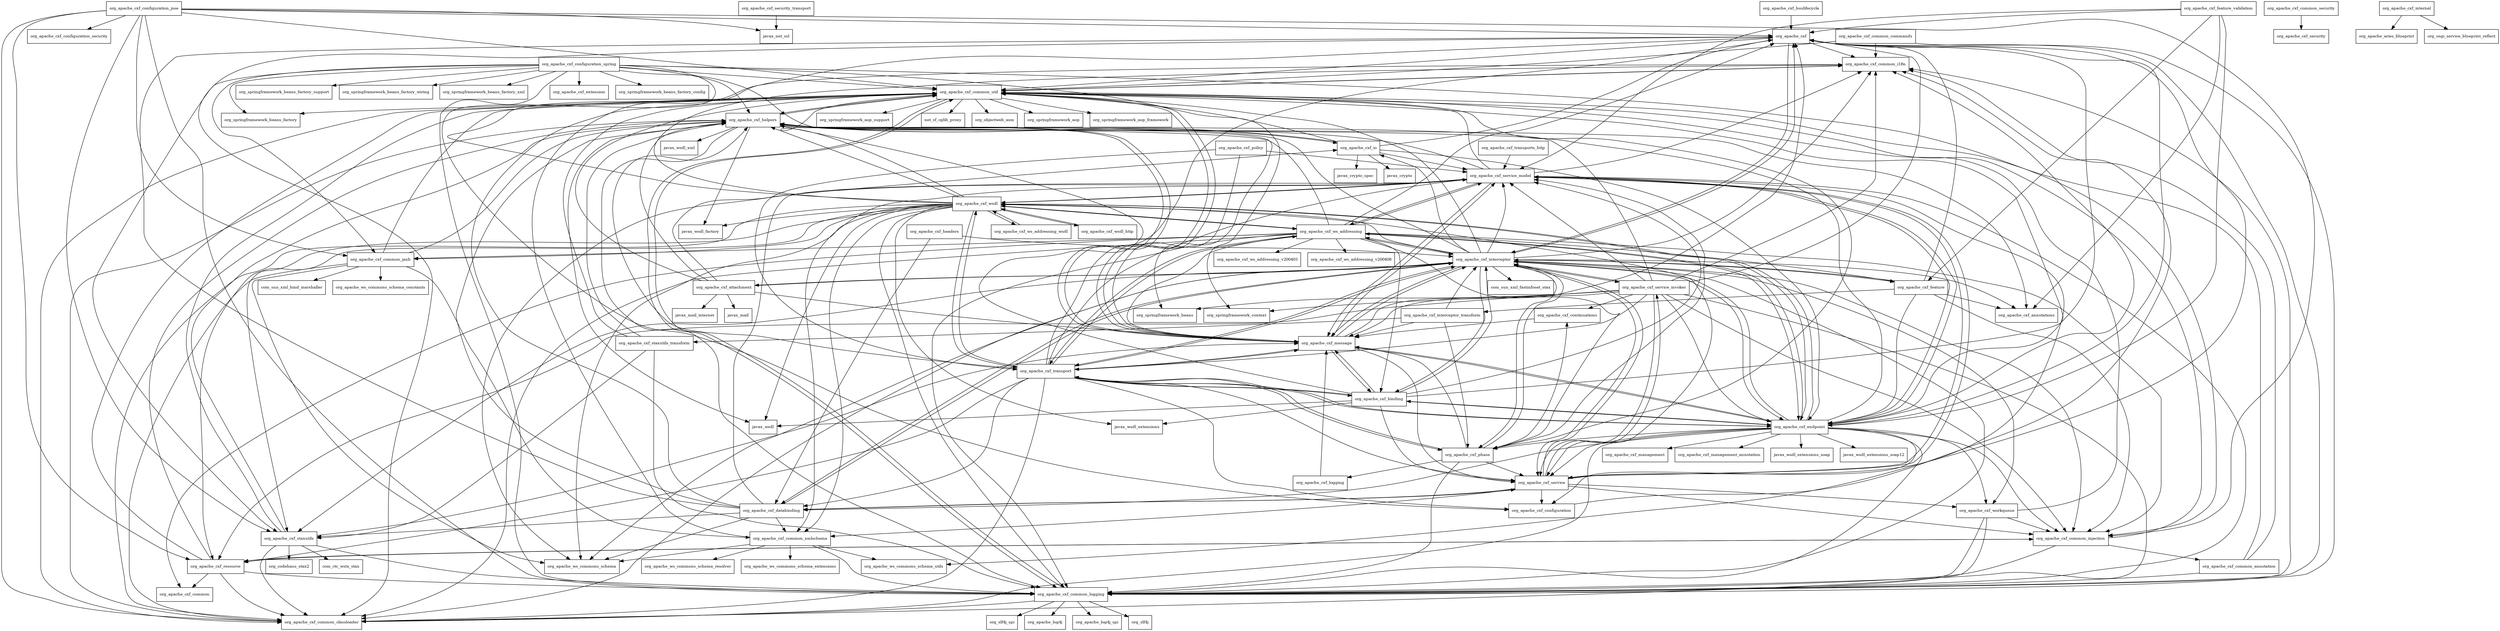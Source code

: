 digraph cxf_api_2_7_11_redhat_3_package_dependencies {
  node [shape = box, fontsize=10.0];
  org_apache_cxf -> org_apache_cxf_common_classloader;
  org_apache_cxf -> org_apache_cxf_common_i18n;
  org_apache_cxf -> org_apache_cxf_common_logging;
  org_apache_cxf -> org_apache_cxf_common_util;
  org_apache_cxf -> org_apache_cxf_interceptor;
  org_apache_cxf_attachment -> javax_mail;
  org_apache_cxf_attachment -> javax_mail_internet;
  org_apache_cxf_attachment -> org_apache_cxf_common_util;
  org_apache_cxf_attachment -> org_apache_cxf_helpers;
  org_apache_cxf_attachment -> org_apache_cxf_interceptor;
  org_apache_cxf_attachment -> org_apache_cxf_io;
  org_apache_cxf_attachment -> org_apache_cxf_message;
  org_apache_cxf_binding -> javax_wsdl;
  org_apache_cxf_binding -> javax_wsdl_extensions;
  org_apache_cxf_binding -> org_apache_cxf;
  org_apache_cxf_binding -> org_apache_cxf_endpoint;
  org_apache_cxf_binding -> org_apache_cxf_helpers;
  org_apache_cxf_binding -> org_apache_cxf_interceptor;
  org_apache_cxf_binding -> org_apache_cxf_message;
  org_apache_cxf_binding -> org_apache_cxf_service;
  org_apache_cxf_binding -> org_apache_cxf_service_model;
  org_apache_cxf_binding -> org_apache_cxf_transport;
  org_apache_cxf_buslifecycle -> org_apache_cxf;
  org_apache_cxf_common_annotation -> org_apache_cxf_common_i18n;
  org_apache_cxf_common_annotation -> org_apache_cxf_common_logging;
  org_apache_cxf_common_annotation -> org_apache_cxf_common_util;
  org_apache_cxf_common_commands -> org_apache_cxf_common_i18n;
  org_apache_cxf_common_commands -> org_apache_cxf_common_logging;
  org_apache_cxf_common_commands -> org_apache_cxf_common_util;
  org_apache_cxf_common_i18n -> org_apache_cxf_common_util;
  org_apache_cxf_common_injection -> org_apache_cxf_common_annotation;
  org_apache_cxf_common_injection -> org_apache_cxf_common_logging;
  org_apache_cxf_common_injection -> org_apache_cxf_common_util;
  org_apache_cxf_common_injection -> org_apache_cxf_resource;
  org_apache_cxf_common_jaxb -> com_sun_xml_bind_marshaller;
  org_apache_cxf_common_jaxb -> org_apache_cxf_common_classloader;
  org_apache_cxf_common_jaxb -> org_apache_cxf_common_util;
  org_apache_cxf_common_jaxb -> org_apache_cxf_common_xmlschema;
  org_apache_cxf_common_jaxb -> org_apache_cxf_helpers;
  org_apache_cxf_common_jaxb -> org_apache_ws_commons_schema;
  org_apache_cxf_common_jaxb -> org_apache_ws_commons_schema_constants;
  org_apache_cxf_common_logging -> org_apache_cxf_common_classloader;
  org_apache_cxf_common_logging -> org_apache_cxf_common_i18n;
  org_apache_cxf_common_logging -> org_apache_cxf_common_util;
  org_apache_cxf_common_logging -> org_apache_log4j;
  org_apache_cxf_common_logging -> org_apache_log4j_spi;
  org_apache_cxf_common_logging -> org_slf4j;
  org_apache_cxf_common_logging -> org_slf4j_spi;
  org_apache_cxf_common_security -> org_apache_cxf_security;
  org_apache_cxf_common_util -> net_sf_cglib_proxy;
  org_apache_cxf_common_util -> org_apache_cxf_common_classloader;
  org_apache_cxf_common_util -> org_apache_cxf_common_i18n;
  org_apache_cxf_common_util -> org_apache_cxf_common_logging;
  org_apache_cxf_common_util -> org_apache_cxf_helpers;
  org_apache_cxf_common_util -> org_apache_cxf_message;
  org_apache_cxf_common_util -> org_objectweb_asm;
  org_apache_cxf_common_util -> org_springframework_aop;
  org_apache_cxf_common_util -> org_springframework_aop_framework;
  org_apache_cxf_common_util -> org_springframework_aop_support;
  org_apache_cxf_common_util -> org_springframework_beans_factory;
  org_apache_cxf_common_xmlschema -> org_apache_cxf_common_i18n;
  org_apache_cxf_common_xmlschema -> org_apache_cxf_common_logging;
  org_apache_cxf_common_xmlschema -> org_apache_ws_commons_schema;
  org_apache_cxf_common_xmlschema -> org_apache_ws_commons_schema_extensions;
  org_apache_cxf_common_xmlschema -> org_apache_ws_commons_schema_resolver;
  org_apache_cxf_common_xmlschema -> org_apache_ws_commons_schema_utils;
  org_apache_cxf_configuration -> org_apache_cxf_common_i18n;
  org_apache_cxf_configuration_jsse -> javax_net_ssl;
  org_apache_cxf_configuration_jsse -> org_apache_cxf;
  org_apache_cxf_configuration_jsse -> org_apache_cxf_common_classloader;
  org_apache_cxf_configuration_jsse -> org_apache_cxf_common_injection;
  org_apache_cxf_configuration_jsse -> org_apache_cxf_common_jaxb;
  org_apache_cxf_configuration_jsse -> org_apache_cxf_common_logging;
  org_apache_cxf_configuration_jsse -> org_apache_cxf_common_util;
  org_apache_cxf_configuration_jsse -> org_apache_cxf_configuration_security;
  org_apache_cxf_configuration_jsse -> org_apache_cxf_resource;
  org_apache_cxf_configuration_jsse -> org_apache_cxf_staxutils;
  org_apache_cxf_configuration_spring -> org_apache_cxf_common_injection;
  org_apache_cxf_configuration_spring -> org_apache_cxf_common_jaxb;
  org_apache_cxf_configuration_spring -> org_apache_cxf_common_logging;
  org_apache_cxf_configuration_spring -> org_apache_cxf_common_util;
  org_apache_cxf_configuration_spring -> org_apache_cxf_configuration;
  org_apache_cxf_configuration_spring -> org_apache_cxf_extension;
  org_apache_cxf_configuration_spring -> org_apache_cxf_helpers;
  org_apache_cxf_configuration_spring -> org_apache_cxf_staxutils;
  org_apache_cxf_configuration_spring -> org_springframework_beans;
  org_apache_cxf_configuration_spring -> org_springframework_beans_factory;
  org_apache_cxf_configuration_spring -> org_springframework_beans_factory_config;
  org_apache_cxf_configuration_spring -> org_springframework_beans_factory_support;
  org_apache_cxf_configuration_spring -> org_springframework_beans_factory_wiring;
  org_apache_cxf_configuration_spring -> org_springframework_beans_factory_xml;
  org_apache_cxf_configuration_spring -> org_springframework_context;
  org_apache_cxf_continuations -> org_apache_cxf_message;
  org_apache_cxf_databinding -> org_apache_cxf;
  org_apache_cxf_databinding -> org_apache_cxf_common_util;
  org_apache_cxf_databinding -> org_apache_cxf_common_xmlschema;
  org_apache_cxf_databinding -> org_apache_cxf_helpers;
  org_apache_cxf_databinding -> org_apache_cxf_interceptor;
  org_apache_cxf_databinding -> org_apache_cxf_service;
  org_apache_cxf_databinding -> org_apache_cxf_service_model;
  org_apache_cxf_databinding -> org_apache_cxf_staxutils;
  org_apache_cxf_databinding -> org_apache_ws_commons_schema;
  org_apache_cxf_endpoint -> javax_wsdl_extensions_soap;
  org_apache_cxf_endpoint -> javax_wsdl_extensions_soap12;
  org_apache_cxf_endpoint -> org_apache_cxf;
  org_apache_cxf_endpoint -> org_apache_cxf_binding;
  org_apache_cxf_endpoint -> org_apache_cxf_common_classloader;
  org_apache_cxf_endpoint -> org_apache_cxf_common_i18n;
  org_apache_cxf_endpoint -> org_apache_cxf_common_injection;
  org_apache_cxf_endpoint -> org_apache_cxf_common_logging;
  org_apache_cxf_endpoint -> org_apache_cxf_common_util;
  org_apache_cxf_endpoint -> org_apache_cxf_configuration;
  org_apache_cxf_endpoint -> org_apache_cxf_databinding;
  org_apache_cxf_endpoint -> org_apache_cxf_helpers;
  org_apache_cxf_endpoint -> org_apache_cxf_interceptor;
  org_apache_cxf_endpoint -> org_apache_cxf_management;
  org_apache_cxf_endpoint -> org_apache_cxf_management_annotation;
  org_apache_cxf_endpoint -> org_apache_cxf_message;
  org_apache_cxf_endpoint -> org_apache_cxf_phase;
  org_apache_cxf_endpoint -> org_apache_cxf_service;
  org_apache_cxf_endpoint -> org_apache_cxf_service_model;
  org_apache_cxf_endpoint -> org_apache_cxf_transport;
  org_apache_cxf_endpoint -> org_apache_cxf_workqueue;
  org_apache_cxf_endpoint -> org_apache_cxf_ws_addressing;
  org_apache_cxf_endpoint -> org_apache_cxf_wsdl;
  org_apache_cxf_feature -> org_apache_cxf;
  org_apache_cxf_feature -> org_apache_cxf_annotations;
  org_apache_cxf_feature -> org_apache_cxf_common_injection;
  org_apache_cxf_feature -> org_apache_cxf_endpoint;
  org_apache_cxf_feature -> org_apache_cxf_interceptor;
  org_apache_cxf_feature -> org_apache_cxf_interceptor_transform;
  org_apache_cxf_feature_validation -> org_apache_cxf;
  org_apache_cxf_feature_validation -> org_apache_cxf_annotations;
  org_apache_cxf_feature_validation -> org_apache_cxf_endpoint;
  org_apache_cxf_feature_validation -> org_apache_cxf_feature;
  org_apache_cxf_feature_validation -> org_apache_cxf_service_model;
  org_apache_cxf_headers -> org_apache_cxf_databinding;
  org_apache_cxf_headers -> org_apache_cxf_interceptor;
  org_apache_cxf_helpers -> javax_wsdl;
  org_apache_cxf_helpers -> javax_wsdl_factory;
  org_apache_cxf_helpers -> javax_wsdl_xml;
  org_apache_cxf_helpers -> org_apache_cxf_annotations;
  org_apache_cxf_helpers -> org_apache_cxf_common_classloader;
  org_apache_cxf_helpers -> org_apache_cxf_common_logging;
  org_apache_cxf_helpers -> org_apache_cxf_common_util;
  org_apache_cxf_helpers -> org_apache_cxf_io;
  org_apache_cxf_helpers -> org_apache_cxf_message;
  org_apache_cxf_interceptor -> com_sun_xml_fastinfoset_stax;
  org_apache_cxf_interceptor -> org_apache_cxf;
  org_apache_cxf_interceptor -> org_apache_cxf_annotations;
  org_apache_cxf_interceptor -> org_apache_cxf_attachment;
  org_apache_cxf_interceptor -> org_apache_cxf_binding;
  org_apache_cxf_interceptor -> org_apache_cxf_common_classloader;
  org_apache_cxf_interceptor -> org_apache_cxf_common_i18n;
  org_apache_cxf_interceptor -> org_apache_cxf_common_injection;
  org_apache_cxf_interceptor -> org_apache_cxf_common_logging;
  org_apache_cxf_interceptor -> org_apache_cxf_common_util;
  org_apache_cxf_interceptor -> org_apache_cxf_databinding;
  org_apache_cxf_interceptor -> org_apache_cxf_endpoint;
  org_apache_cxf_interceptor -> org_apache_cxf_feature;
  org_apache_cxf_interceptor -> org_apache_cxf_helpers;
  org_apache_cxf_interceptor -> org_apache_cxf_io;
  org_apache_cxf_interceptor -> org_apache_cxf_message;
  org_apache_cxf_interceptor -> org_apache_cxf_phase;
  org_apache_cxf_interceptor -> org_apache_cxf_service;
  org_apache_cxf_interceptor -> org_apache_cxf_service_invoker;
  org_apache_cxf_interceptor -> org_apache_cxf_service_model;
  org_apache_cxf_interceptor -> org_apache_cxf_staxutils;
  org_apache_cxf_interceptor -> org_apache_cxf_transport;
  org_apache_cxf_interceptor -> org_apache_cxf_workqueue;
  org_apache_cxf_interceptor -> org_apache_cxf_ws_addressing;
  org_apache_cxf_interceptor -> org_apache_cxf_wsdl;
  org_apache_cxf_interceptor -> org_apache_ws_commons_schema;
  org_apache_cxf_interceptor_transform -> org_apache_cxf_interceptor;
  org_apache_cxf_interceptor_transform -> org_apache_cxf_message;
  org_apache_cxf_interceptor_transform -> org_apache_cxf_phase;
  org_apache_cxf_interceptor_transform -> org_apache_cxf_staxutils_transform;
  org_apache_cxf_internal -> org_apache_aries_blueprint;
  org_apache_cxf_internal -> org_osgi_service_blueprint_reflect;
  org_apache_cxf_io -> javax_crypto;
  org_apache_cxf_io -> javax_crypto_spec;
  org_apache_cxf_io -> org_apache_cxf;
  org_apache_cxf_io -> org_apache_cxf_common_util;
  org_apache_cxf_io -> org_apache_cxf_endpoint;
  org_apache_cxf_io -> org_apache_cxf_helpers;
  org_apache_cxf_io -> org_apache_cxf_service_model;
  org_apache_cxf_logging -> org_apache_cxf_message;
  org_apache_cxf_message -> org_apache_cxf;
  org_apache_cxf_message -> org_apache_cxf_binding;
  org_apache_cxf_message -> org_apache_cxf_common_util;
  org_apache_cxf_message -> org_apache_cxf_endpoint;
  org_apache_cxf_message -> org_apache_cxf_helpers;
  org_apache_cxf_message -> org_apache_cxf_interceptor;
  org_apache_cxf_message -> org_apache_cxf_service;
  org_apache_cxf_message -> org_apache_cxf_service_model;
  org_apache_cxf_message -> org_apache_cxf_transport;
  org_apache_cxf_phase -> org_apache_cxf_common_logging;
  org_apache_cxf_phase -> org_apache_cxf_common_util;
  org_apache_cxf_phase -> org_apache_cxf_continuations;
  org_apache_cxf_phase -> org_apache_cxf_interceptor;
  org_apache_cxf_phase -> org_apache_cxf_logging;
  org_apache_cxf_phase -> org_apache_cxf_message;
  org_apache_cxf_phase -> org_apache_cxf_service;
  org_apache_cxf_phase -> org_apache_cxf_service_model;
  org_apache_cxf_phase -> org_apache_cxf_transport;
  org_apache_cxf_policy -> org_apache_cxf_message;
  org_apache_cxf_policy -> org_apache_cxf_service_model;
  org_apache_cxf_policy -> org_apache_cxf_transport;
  org_apache_cxf_resource -> org_apache_cxf_common;
  org_apache_cxf_resource -> org_apache_cxf_common_classloader;
  org_apache_cxf_resource -> org_apache_cxf_common_injection;
  org_apache_cxf_resource -> org_apache_cxf_common_logging;
  org_apache_cxf_resource -> org_apache_cxf_common_util;
  org_apache_cxf_resource -> org_apache_cxf_helpers;
  org_apache_cxf_security_transport -> javax_net_ssl;
  org_apache_cxf_service -> org_apache_cxf;
  org_apache_cxf_service -> org_apache_cxf_common_injection;
  org_apache_cxf_service -> org_apache_cxf_common_xmlschema;
  org_apache_cxf_service -> org_apache_cxf_configuration;
  org_apache_cxf_service -> org_apache_cxf_databinding;
  org_apache_cxf_service -> org_apache_cxf_interceptor;
  org_apache_cxf_service -> org_apache_cxf_service_invoker;
  org_apache_cxf_service -> org_apache_cxf_service_model;
  org_apache_cxf_service -> org_apache_cxf_workqueue;
  org_apache_cxf_service_invoker -> org_apache_cxf;
  org_apache_cxf_service_invoker -> org_apache_cxf_common_i18n;
  org_apache_cxf_service_invoker -> org_apache_cxf_common_injection;
  org_apache_cxf_service_invoker -> org_apache_cxf_common_logging;
  org_apache_cxf_service_invoker -> org_apache_cxf_continuations;
  org_apache_cxf_service_invoker -> org_apache_cxf_endpoint;
  org_apache_cxf_service_invoker -> org_apache_cxf_helpers;
  org_apache_cxf_service_invoker -> org_apache_cxf_interceptor;
  org_apache_cxf_service_invoker -> org_apache_cxf_message;
  org_apache_cxf_service_invoker -> org_apache_cxf_resource;
  org_apache_cxf_service_invoker -> org_apache_cxf_service;
  org_apache_cxf_service_invoker -> org_apache_cxf_service_model;
  org_apache_cxf_service_invoker -> org_apache_cxf_transport;
  org_apache_cxf_service_invoker -> org_springframework_beans;
  org_apache_cxf_service_invoker -> org_springframework_context;
  org_apache_cxf_service_model -> org_apache_cxf_common_i18n;
  org_apache_cxf_service_model -> org_apache_cxf_common_logging;
  org_apache_cxf_service_model -> org_apache_cxf_common_util;
  org_apache_cxf_service_model -> org_apache_cxf_common_xmlschema;
  org_apache_cxf_service_model -> org_apache_cxf_endpoint;
  org_apache_cxf_service_model -> org_apache_cxf_helpers;
  org_apache_cxf_service_model -> org_apache_cxf_message;
  org_apache_cxf_service_model -> org_apache_cxf_service;
  org_apache_cxf_service_model -> org_apache_cxf_ws_addressing;
  org_apache_cxf_service_model -> org_apache_cxf_wsdl;
  org_apache_cxf_service_model -> org_apache_ws_commons_schema;
  org_apache_cxf_service_model -> org_apache_ws_commons_schema_utils;
  org_apache_cxf_staxutils -> com_ctc_wstx_stax;
  org_apache_cxf_staxutils -> org_apache_cxf_common_classloader;
  org_apache_cxf_staxutils -> org_apache_cxf_common_logging;
  org_apache_cxf_staxutils -> org_apache_cxf_common_util;
  org_apache_cxf_staxutils -> org_apache_cxf_helpers;
  org_apache_cxf_staxutils -> org_apache_cxf_message;
  org_apache_cxf_staxutils -> org_codehaus_stax2;
  org_apache_cxf_staxutils_transform -> org_apache_cxf_common_logging;
  org_apache_cxf_staxutils_transform -> org_apache_cxf_common_util;
  org_apache_cxf_staxutils_transform -> org_apache_cxf_helpers;
  org_apache_cxf_staxutils_transform -> org_apache_cxf_staxutils;
  org_apache_cxf_transport -> org_apache_cxf;
  org_apache_cxf_transport -> org_apache_cxf_binding;
  org_apache_cxf_transport -> org_apache_cxf_common_classloader;
  org_apache_cxf_transport -> org_apache_cxf_configuration;
  org_apache_cxf_transport -> org_apache_cxf_databinding;
  org_apache_cxf_transport -> org_apache_cxf_endpoint;
  org_apache_cxf_transport -> org_apache_cxf_helpers;
  org_apache_cxf_transport -> org_apache_cxf_interceptor;
  org_apache_cxf_transport -> org_apache_cxf_message;
  org_apache_cxf_transport -> org_apache_cxf_phase;
  org_apache_cxf_transport -> org_apache_cxf_resource;
  org_apache_cxf_transport -> org_apache_cxf_service;
  org_apache_cxf_transport -> org_apache_cxf_service_model;
  org_apache_cxf_transport -> org_apache_cxf_ws_addressing;
  org_apache_cxf_transport -> org_apache_cxf_wsdl;
  org_apache_cxf_transports_http -> org_apache_cxf_service_model;
  org_apache_cxf_workqueue -> org_apache_cxf_common_classloader;
  org_apache_cxf_workqueue -> org_apache_cxf_common_injection;
  org_apache_cxf_workqueue -> org_apache_cxf_common_logging;
  org_apache_cxf_workqueue -> org_apache_cxf_common_util;
  org_apache_cxf_ws_addressing -> org_apache_cxf;
  org_apache_cxf_ws_addressing -> org_apache_cxf_binding;
  org_apache_cxf_ws_addressing -> org_apache_cxf_common;
  org_apache_cxf_ws_addressing -> org_apache_cxf_common_classloader;
  org_apache_cxf_ws_addressing -> org_apache_cxf_common_injection;
  org_apache_cxf_ws_addressing -> org_apache_cxf_common_jaxb;
  org_apache_cxf_ws_addressing -> org_apache_cxf_common_logging;
  org_apache_cxf_ws_addressing -> org_apache_cxf_endpoint;
  org_apache_cxf_ws_addressing -> org_apache_cxf_feature;
  org_apache_cxf_ws_addressing -> org_apache_cxf_helpers;
  org_apache_cxf_ws_addressing -> org_apache_cxf_interceptor;
  org_apache_cxf_ws_addressing -> org_apache_cxf_message;
  org_apache_cxf_ws_addressing -> org_apache_cxf_phase;
  org_apache_cxf_ws_addressing -> org_apache_cxf_service_model;
  org_apache_cxf_ws_addressing -> org_apache_cxf_transport;
  org_apache_cxf_ws_addressing -> org_apache_cxf_ws_addressing_v200403;
  org_apache_cxf_ws_addressing -> org_apache_cxf_ws_addressing_v200408;
  org_apache_cxf_ws_addressing -> org_apache_cxf_wsdl;
  org_apache_cxf_ws_addressing_wsdl -> org_apache_cxf_wsdl;
  org_apache_cxf_wsdl -> javax_wsdl;
  org_apache_cxf_wsdl -> javax_wsdl_extensions;
  org_apache_cxf_wsdl -> javax_wsdl_factory;
  org_apache_cxf_wsdl -> org_apache_cxf;
  org_apache_cxf_wsdl -> org_apache_cxf_common_classloader;
  org_apache_cxf_wsdl -> org_apache_cxf_common_i18n;
  org_apache_cxf_wsdl -> org_apache_cxf_common_jaxb;
  org_apache_cxf_wsdl -> org_apache_cxf_common_logging;
  org_apache_cxf_wsdl -> org_apache_cxf_common_util;
  org_apache_cxf_wsdl -> org_apache_cxf_common_xmlschema;
  org_apache_cxf_wsdl -> org_apache_cxf_endpoint;
  org_apache_cxf_wsdl -> org_apache_cxf_helpers;
  org_apache_cxf_wsdl -> org_apache_cxf_resource;
  org_apache_cxf_wsdl -> org_apache_cxf_service;
  org_apache_cxf_wsdl -> org_apache_cxf_service_model;
  org_apache_cxf_wsdl -> org_apache_cxf_staxutils;
  org_apache_cxf_wsdl -> org_apache_cxf_transport;
  org_apache_cxf_wsdl -> org_apache_cxf_ws_addressing;
  org_apache_cxf_wsdl -> org_apache_cxf_ws_addressing_wsdl;
  org_apache_cxf_wsdl -> org_apache_cxf_wsdl_http;
  org_apache_cxf_wsdl -> org_apache_ws_commons_schema;
  org_apache_cxf_wsdl_http -> org_apache_cxf_wsdl;
}
